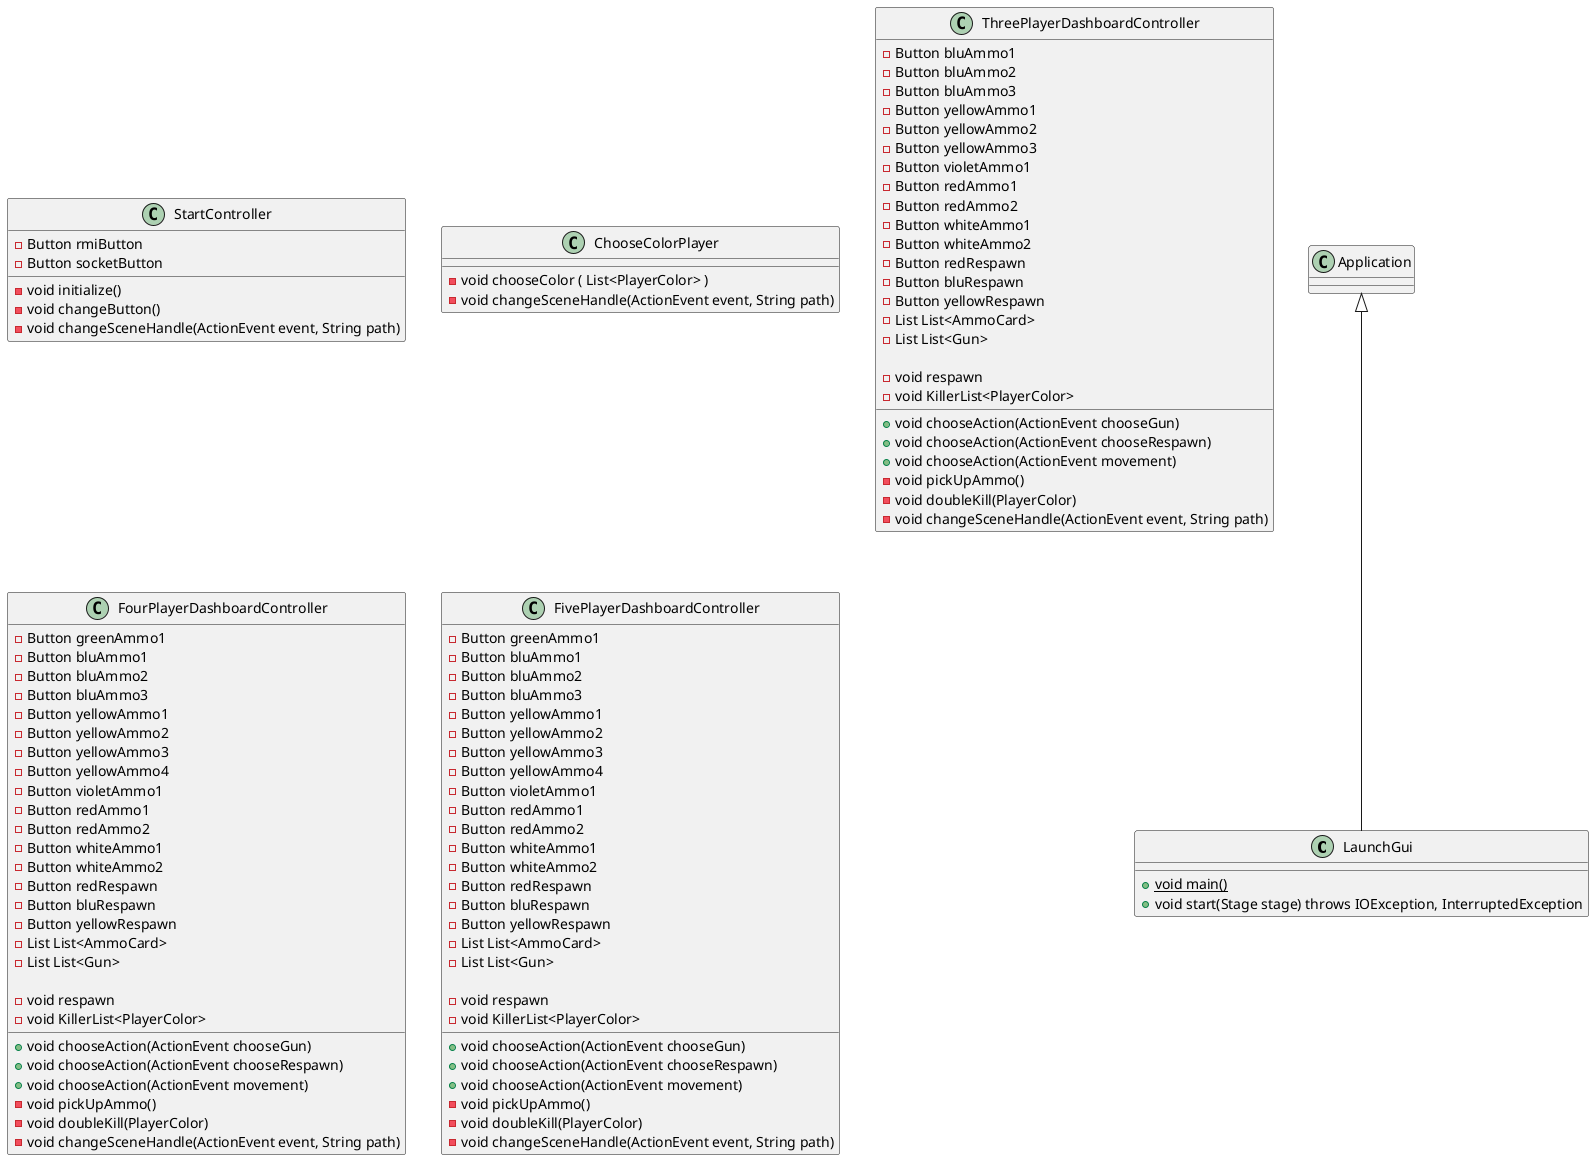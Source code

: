 @startuml

class LaunchGui extends Application {

 + {static} void main()
 + void start(Stage stage) throws IOException, InterruptedException
}

class StartController {
  - Button rmiButton
  - Button socketButton

  - void initialize()
  - void changeButton()
  - void changeSceneHandle(ActionEvent event, String path)
}

class ChooseColorPlayer {

  -void chooseColor ( List<PlayerColor> )
  - void changeSceneHandle(ActionEvent event, String path)
}

class ThreePlayerDashboardController{

  -Button bluAmmo1
  -Button bluAmmo2
  -Button bluAmmo3
  -Button yellowAmmo1
  -Button yellowAmmo2
  -Button yellowAmmo3
  -Button violetAmmo1
  -Button redAmmo1
  -Button redAmmo2
  -Button whiteAmmo1
  -Button whiteAmmo2
  -Button redRespawn
  -Button bluRespawn
  -Button yellowRespawn
  -List List<AmmoCard>
  -List List<Gun>

  + void chooseAction(ActionEvent chooseGun)
  + void chooseAction(ActionEvent chooseRespawn)
  + void chooseAction(ActionEvent movement)
  - void respawn
  - void pickUpAmmo()
  - void doubleKill(PlayerColor)
  - void KillerList<PlayerColor>
  - void changeSceneHandle(ActionEvent event, String path)
}

class FourPlayerDashboardController{
  -Button greenAmmo1
  -Button bluAmmo1
  -Button bluAmmo2
  -Button bluAmmo3
  -Button yellowAmmo1
  -Button yellowAmmo2
  -Button yellowAmmo3
  -Button yellowAmmo4
  -Button violetAmmo1
  -Button redAmmo1
  -Button redAmmo2
  -Button whiteAmmo1
  -Button whiteAmmo2
  -Button redRespawn
  -Button bluRespawn
  -Button yellowRespawn
  -List List<AmmoCard>
  -List List<Gun>

  + void chooseAction(ActionEvent chooseGun)
  + void chooseAction(ActionEvent chooseRespawn)
  + void chooseAction(ActionEvent movement)
  - void respawn
  - void pickUpAmmo()
  - void doubleKill(PlayerColor)
  - void KillerList<PlayerColor>
  - void changeSceneHandle(ActionEvent event, String path)
}

class FivePlayerDashboardController{
  -Button greenAmmo1
  -Button bluAmmo1
  -Button bluAmmo2
  -Button bluAmmo3
  -Button yellowAmmo1
  -Button yellowAmmo2
  -Button yellowAmmo3
  -Button yellowAmmo4
  -Button violetAmmo1
  -Button redAmmo1
  -Button redAmmo2
  -Button whiteAmmo1
  -Button whiteAmmo2
  -Button redRespawn
  -Button bluRespawn
  -Button yellowRespawn
  -List List<AmmoCard>
  -List List<Gun>

  + void chooseAction(ActionEvent chooseGun)
  + void chooseAction(ActionEvent chooseRespawn)
  + void chooseAction(ActionEvent movement)
  - void respawn
  - void pickUpAmmo()
  - void doubleKill(PlayerColor)
  - void KillerList<PlayerColor>
  - void changeSceneHandle(ActionEvent event, String path)
}

@enduml
